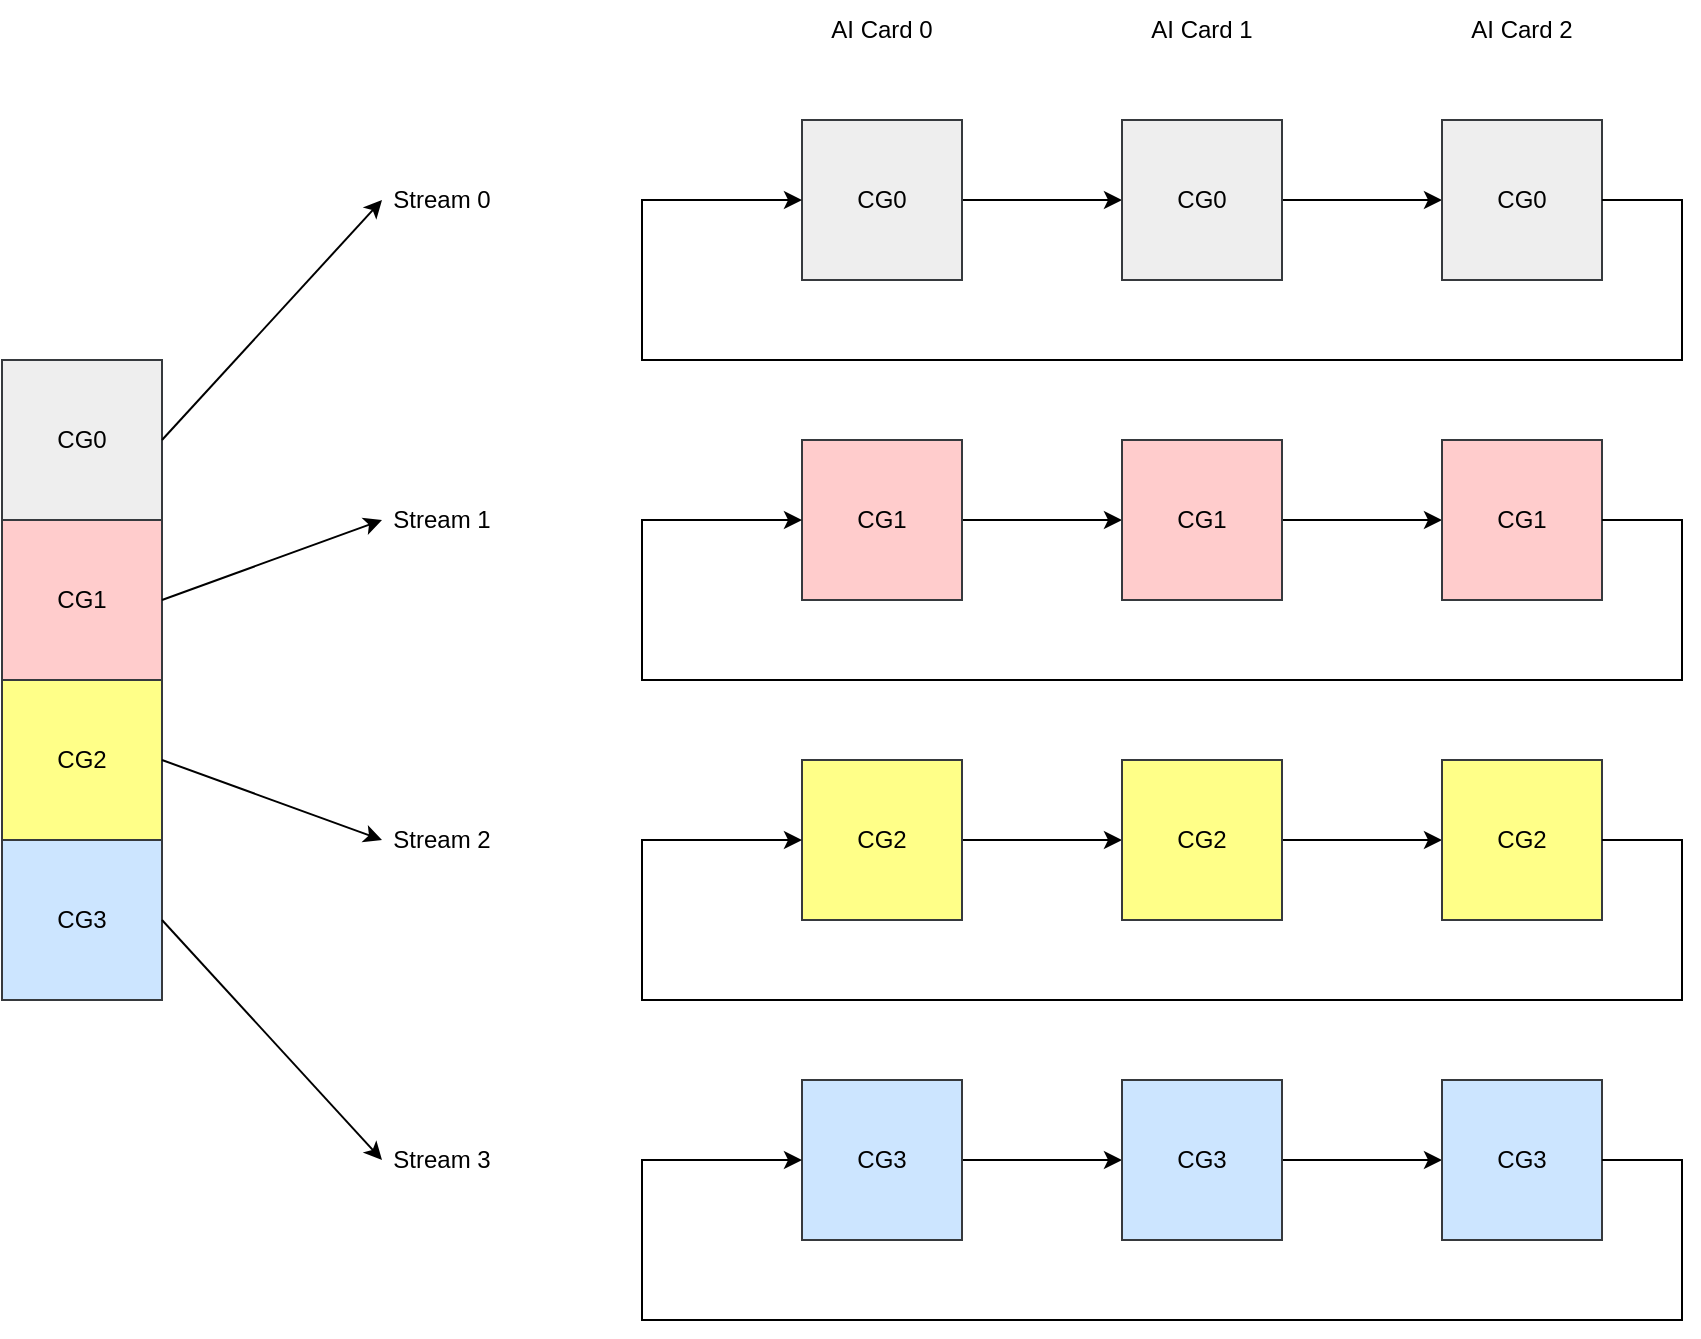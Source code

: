 <mxfile version="21.6.6" type="github">
  <diagram name="Page-1" id="5TNiRGgBlb-OC2oe8q7_">
    <mxGraphModel dx="1716" dy="567" grid="1" gridSize="10" guides="1" tooltips="1" connect="1" arrows="1" fold="1" page="1" pageScale="1" pageWidth="850" pageHeight="1100" math="0" shadow="0">
      <root>
        <mxCell id="0" />
        <mxCell id="1" parent="0" />
        <mxCell id="bkJ1D_NAtOHvWKbAgeD5-25" value="" style="edgeStyle=orthogonalEdgeStyle;rounded=0;orthogonalLoop=1;jettySize=auto;html=1;" parent="1" source="bkJ1D_NAtOHvWKbAgeD5-1" target="bkJ1D_NAtOHvWKbAgeD5-21" edge="1">
          <mxGeometry relative="1" as="geometry" />
        </mxCell>
        <mxCell id="bkJ1D_NAtOHvWKbAgeD5-1" value="CG0" style="rounded=0;whiteSpace=wrap;html=1;fillColor=#eeeeee;strokeColor=#36393d;" parent="1" vertex="1">
          <mxGeometry x="240" y="80" width="80" height="80" as="geometry" />
        </mxCell>
        <mxCell id="bkJ1D_NAtOHvWKbAgeD5-28" value="" style="edgeStyle=orthogonalEdgeStyle;rounded=0;orthogonalLoop=1;jettySize=auto;html=1;" parent="1" source="bkJ1D_NAtOHvWKbAgeD5-2" target="bkJ1D_NAtOHvWKbAgeD5-22" edge="1">
          <mxGeometry relative="1" as="geometry" />
        </mxCell>
        <mxCell id="bkJ1D_NAtOHvWKbAgeD5-2" value="CG3" style="rounded=0;whiteSpace=wrap;html=1;fillColor=#cce5ff;strokeColor=#36393d;" parent="1" vertex="1">
          <mxGeometry x="240" y="560" width="80" height="80" as="geometry" />
        </mxCell>
        <mxCell id="bkJ1D_NAtOHvWKbAgeD5-26" value="" style="edgeStyle=orthogonalEdgeStyle;rounded=0;orthogonalLoop=1;jettySize=auto;html=1;" parent="1" source="bkJ1D_NAtOHvWKbAgeD5-3" target="bkJ1D_NAtOHvWKbAgeD5-23" edge="1">
          <mxGeometry relative="1" as="geometry" />
        </mxCell>
        <mxCell id="bkJ1D_NAtOHvWKbAgeD5-3" value="CG1" style="rounded=0;whiteSpace=wrap;html=1;fillColor=#ffcccc;strokeColor=#36393d;" parent="1" vertex="1">
          <mxGeometry x="240" y="240" width="80" height="80" as="geometry" />
        </mxCell>
        <mxCell id="bkJ1D_NAtOHvWKbAgeD5-27" value="" style="edgeStyle=orthogonalEdgeStyle;rounded=0;orthogonalLoop=1;jettySize=auto;html=1;" parent="1" source="bkJ1D_NAtOHvWKbAgeD5-4" target="bkJ1D_NAtOHvWKbAgeD5-24" edge="1">
          <mxGeometry relative="1" as="geometry" />
        </mxCell>
        <mxCell id="bkJ1D_NAtOHvWKbAgeD5-4" value="CG2" style="rounded=0;whiteSpace=wrap;html=1;fillColor=#ffff88;strokeColor=#36393d;" parent="1" vertex="1">
          <mxGeometry x="240" y="400" width="80" height="80" as="geometry" />
        </mxCell>
        <mxCell id="rwI_FPXTkHDygoeM8ZNj-5" value="" style="edgeStyle=orthogonalEdgeStyle;rounded=0;orthogonalLoop=1;jettySize=auto;html=1;" edge="1" parent="1" source="bkJ1D_NAtOHvWKbAgeD5-21" target="rwI_FPXTkHDygoeM8ZNj-1">
          <mxGeometry relative="1" as="geometry" />
        </mxCell>
        <mxCell id="bkJ1D_NAtOHvWKbAgeD5-21" value="CG0" style="rounded=0;whiteSpace=wrap;html=1;fillColor=#eeeeee;strokeColor=#36393d;" parent="1" vertex="1">
          <mxGeometry x="400" y="80" width="80" height="80" as="geometry" />
        </mxCell>
        <mxCell id="rwI_FPXTkHDygoeM8ZNj-8" value="" style="edgeStyle=orthogonalEdgeStyle;rounded=0;orthogonalLoop=1;jettySize=auto;html=1;" edge="1" parent="1" source="bkJ1D_NAtOHvWKbAgeD5-22" target="rwI_FPXTkHDygoeM8ZNj-2">
          <mxGeometry relative="1" as="geometry" />
        </mxCell>
        <mxCell id="bkJ1D_NAtOHvWKbAgeD5-22" value="CG3" style="rounded=0;whiteSpace=wrap;html=1;fillColor=#cce5ff;strokeColor=#36393d;" parent="1" vertex="1">
          <mxGeometry x="400" y="560" width="80" height="80" as="geometry" />
        </mxCell>
        <mxCell id="rwI_FPXTkHDygoeM8ZNj-6" value="" style="edgeStyle=orthogonalEdgeStyle;rounded=0;orthogonalLoop=1;jettySize=auto;html=1;" edge="1" parent="1" source="bkJ1D_NAtOHvWKbAgeD5-23" target="rwI_FPXTkHDygoeM8ZNj-3">
          <mxGeometry relative="1" as="geometry" />
        </mxCell>
        <mxCell id="bkJ1D_NAtOHvWKbAgeD5-23" value="CG1" style="rounded=0;whiteSpace=wrap;html=1;fillColor=#ffcccc;strokeColor=#36393d;" parent="1" vertex="1">
          <mxGeometry x="400" y="240" width="80" height="80" as="geometry" />
        </mxCell>
        <mxCell id="rwI_FPXTkHDygoeM8ZNj-7" value="" style="edgeStyle=orthogonalEdgeStyle;rounded=0;orthogonalLoop=1;jettySize=auto;html=1;" edge="1" parent="1" source="bkJ1D_NAtOHvWKbAgeD5-24" target="rwI_FPXTkHDygoeM8ZNj-4">
          <mxGeometry relative="1" as="geometry" />
        </mxCell>
        <mxCell id="bkJ1D_NAtOHvWKbAgeD5-24" value="CG2" style="rounded=0;whiteSpace=wrap;html=1;fillColor=#ffff88;strokeColor=#36393d;" parent="1" vertex="1">
          <mxGeometry x="400" y="400" width="80" height="80" as="geometry" />
        </mxCell>
        <mxCell id="rwI_FPXTkHDygoeM8ZNj-1" value="CG0" style="rounded=0;whiteSpace=wrap;html=1;fillColor=#eeeeee;strokeColor=#36393d;" vertex="1" parent="1">
          <mxGeometry x="560" y="80" width="80" height="80" as="geometry" />
        </mxCell>
        <mxCell id="rwI_FPXTkHDygoeM8ZNj-2" value="CG3" style="rounded=0;whiteSpace=wrap;html=1;fillColor=#cce5ff;strokeColor=#36393d;" vertex="1" parent="1">
          <mxGeometry x="560" y="560" width="80" height="80" as="geometry" />
        </mxCell>
        <mxCell id="rwI_FPXTkHDygoeM8ZNj-3" value="CG1" style="rounded=0;whiteSpace=wrap;html=1;fillColor=#ffcccc;strokeColor=#36393d;" vertex="1" parent="1">
          <mxGeometry x="560" y="240" width="80" height="80" as="geometry" />
        </mxCell>
        <mxCell id="rwI_FPXTkHDygoeM8ZNj-4" value="CG2" style="rounded=0;whiteSpace=wrap;html=1;fillColor=#ffff88;strokeColor=#36393d;" vertex="1" parent="1">
          <mxGeometry x="560" y="400" width="80" height="80" as="geometry" />
        </mxCell>
        <mxCell id="rwI_FPXTkHDygoeM8ZNj-9" value="Stream 0" style="text;html=1;strokeColor=none;fillColor=none;align=center;verticalAlign=middle;whiteSpace=wrap;rounded=0;" vertex="1" parent="1">
          <mxGeometry x="30" y="105" width="60" height="30" as="geometry" />
        </mxCell>
        <mxCell id="rwI_FPXTkHDygoeM8ZNj-10" value="Stream 1" style="text;html=1;strokeColor=none;fillColor=none;align=center;verticalAlign=middle;whiteSpace=wrap;rounded=0;" vertex="1" parent="1">
          <mxGeometry x="30" y="265" width="60" height="30" as="geometry" />
        </mxCell>
        <mxCell id="rwI_FPXTkHDygoeM8ZNj-11" value="Stream 2" style="text;html=1;strokeColor=none;fillColor=none;align=center;verticalAlign=middle;whiteSpace=wrap;rounded=0;" vertex="1" parent="1">
          <mxGeometry x="30" y="425" width="60" height="30" as="geometry" />
        </mxCell>
        <mxCell id="rwI_FPXTkHDygoeM8ZNj-12" value="Stream 3" style="text;html=1;strokeColor=none;fillColor=none;align=center;verticalAlign=middle;whiteSpace=wrap;rounded=0;" vertex="1" parent="1">
          <mxGeometry x="30" y="585" width="60" height="30" as="geometry" />
        </mxCell>
        <mxCell id="rwI_FPXTkHDygoeM8ZNj-13" value="AI Card 0" style="text;html=1;strokeColor=none;fillColor=none;align=center;verticalAlign=middle;whiteSpace=wrap;rounded=0;" vertex="1" parent="1">
          <mxGeometry x="250" y="20" width="60" height="30" as="geometry" />
        </mxCell>
        <mxCell id="rwI_FPXTkHDygoeM8ZNj-14" value="AI Card 1" style="text;html=1;strokeColor=none;fillColor=none;align=center;verticalAlign=middle;whiteSpace=wrap;rounded=0;" vertex="1" parent="1">
          <mxGeometry x="410" y="20" width="60" height="30" as="geometry" />
        </mxCell>
        <mxCell id="rwI_FPXTkHDygoeM8ZNj-15" value="AI Card 2" style="text;html=1;strokeColor=none;fillColor=none;align=center;verticalAlign=middle;whiteSpace=wrap;rounded=0;" vertex="1" parent="1">
          <mxGeometry x="570" y="20" width="60" height="30" as="geometry" />
        </mxCell>
        <mxCell id="rwI_FPXTkHDygoeM8ZNj-16" value="" style="endArrow=classic;html=1;rounded=0;exitX=1;exitY=0.5;exitDx=0;exitDy=0;entryX=0;entryY=0.5;entryDx=0;entryDy=0;" edge="1" parent="1" source="rwI_FPXTkHDygoeM8ZNj-1" target="bkJ1D_NAtOHvWKbAgeD5-1">
          <mxGeometry width="50" height="50" relative="1" as="geometry">
            <mxPoint x="310" y="220" as="sourcePoint" />
            <mxPoint x="200" y="200" as="targetPoint" />
            <Array as="points">
              <mxPoint x="680" y="120" />
              <mxPoint x="680" y="200" />
              <mxPoint x="160" y="200" />
              <mxPoint x="160" y="120" />
            </Array>
          </mxGeometry>
        </mxCell>
        <mxCell id="rwI_FPXTkHDygoeM8ZNj-17" value="" style="endArrow=classic;html=1;rounded=0;exitX=1;exitY=0.5;exitDx=0;exitDy=0;entryX=0;entryY=0.5;entryDx=0;entryDy=0;" edge="1" parent="1">
          <mxGeometry width="50" height="50" relative="1" as="geometry">
            <mxPoint x="640" y="280" as="sourcePoint" />
            <mxPoint x="240" y="280" as="targetPoint" />
            <Array as="points">
              <mxPoint x="680" y="280" />
              <mxPoint x="680" y="360" />
              <mxPoint x="160" y="360" />
              <mxPoint x="160" y="280" />
            </Array>
          </mxGeometry>
        </mxCell>
        <mxCell id="rwI_FPXTkHDygoeM8ZNj-18" value="" style="endArrow=classic;html=1;rounded=0;exitX=1;exitY=0.5;exitDx=0;exitDy=0;entryX=0;entryY=0.5;entryDx=0;entryDy=0;" edge="1" parent="1">
          <mxGeometry width="50" height="50" relative="1" as="geometry">
            <mxPoint x="640" y="440" as="sourcePoint" />
            <mxPoint x="240" y="440" as="targetPoint" />
            <Array as="points">
              <mxPoint x="680" y="440" />
              <mxPoint x="680" y="520" />
              <mxPoint x="160" y="520" />
              <mxPoint x="160" y="440" />
            </Array>
          </mxGeometry>
        </mxCell>
        <mxCell id="rwI_FPXTkHDygoeM8ZNj-19" value="" style="endArrow=classic;html=1;rounded=0;exitX=1;exitY=0.5;exitDx=0;exitDy=0;entryX=0;entryY=0.5;entryDx=0;entryDy=0;" edge="1" parent="1">
          <mxGeometry width="50" height="50" relative="1" as="geometry">
            <mxPoint x="640" y="600" as="sourcePoint" />
            <mxPoint x="240" y="600" as="targetPoint" />
            <Array as="points">
              <mxPoint x="680" y="600" />
              <mxPoint x="680" y="680" />
              <mxPoint x="160" y="680" />
              <mxPoint x="160" y="600" />
            </Array>
          </mxGeometry>
        </mxCell>
        <mxCell id="rwI_FPXTkHDygoeM8ZNj-21" value="" style="rounded=0;whiteSpace=wrap;html=1;" vertex="1" parent="1">
          <mxGeometry x="-160" y="200" width="80" height="320" as="geometry" />
        </mxCell>
        <mxCell id="rwI_FPXTkHDygoeM8ZNj-22" value="CG0" style="rounded=0;whiteSpace=wrap;html=1;fillColor=#eeeeee;strokeColor=#36393d;" vertex="1" parent="1">
          <mxGeometry x="-160" y="200" width="80" height="80" as="geometry" />
        </mxCell>
        <mxCell id="rwI_FPXTkHDygoeM8ZNj-24" value="CG1" style="rounded=0;whiteSpace=wrap;html=1;fillColor=#ffcccc;strokeColor=#36393d;" vertex="1" parent="1">
          <mxGeometry x="-160" y="280" width="80" height="80" as="geometry" />
        </mxCell>
        <mxCell id="rwI_FPXTkHDygoeM8ZNj-25" value="CG2" style="rounded=0;whiteSpace=wrap;html=1;fillColor=#ffff88;strokeColor=#36393d;" vertex="1" parent="1">
          <mxGeometry x="-160" y="360" width="80" height="80" as="geometry" />
        </mxCell>
        <mxCell id="rwI_FPXTkHDygoeM8ZNj-26" value="CG3" style="rounded=0;whiteSpace=wrap;html=1;fillColor=#cce5ff;strokeColor=#36393d;" vertex="1" parent="1">
          <mxGeometry x="-160" y="440" width="80" height="80" as="geometry" />
        </mxCell>
        <mxCell id="rwI_FPXTkHDygoeM8ZNj-27" value="" style="endArrow=classic;html=1;rounded=0;entryX=0;entryY=0.5;entryDx=0;entryDy=0;exitX=1;exitY=0.5;exitDx=0;exitDy=0;" edge="1" parent="1" source="rwI_FPXTkHDygoeM8ZNj-22" target="rwI_FPXTkHDygoeM8ZNj-9">
          <mxGeometry width="50" height="50" relative="1" as="geometry">
            <mxPoint x="60" y="400" as="sourcePoint" />
            <mxPoint x="110" y="350" as="targetPoint" />
          </mxGeometry>
        </mxCell>
        <mxCell id="rwI_FPXTkHDygoeM8ZNj-28" value="" style="endArrow=classic;html=1;rounded=0;entryX=0;entryY=0.5;entryDx=0;entryDy=0;exitX=1;exitY=0.5;exitDx=0;exitDy=0;" edge="1" parent="1" source="rwI_FPXTkHDygoeM8ZNj-24" target="rwI_FPXTkHDygoeM8ZNj-10">
          <mxGeometry width="50" height="50" relative="1" as="geometry">
            <mxPoint x="-70" y="290" as="sourcePoint" />
            <mxPoint x="40" y="130" as="targetPoint" />
          </mxGeometry>
        </mxCell>
        <mxCell id="rwI_FPXTkHDygoeM8ZNj-29" value="" style="endArrow=classic;html=1;rounded=0;entryX=0;entryY=0.5;entryDx=0;entryDy=0;exitX=1;exitY=0.5;exitDx=0;exitDy=0;" edge="1" parent="1" source="rwI_FPXTkHDygoeM8ZNj-25" target="rwI_FPXTkHDygoeM8ZNj-11">
          <mxGeometry width="50" height="50" relative="1" as="geometry">
            <mxPoint x="-70" y="370" as="sourcePoint" />
            <mxPoint x="40" y="290" as="targetPoint" />
          </mxGeometry>
        </mxCell>
        <mxCell id="rwI_FPXTkHDygoeM8ZNj-30" value="" style="endArrow=classic;html=1;rounded=0;entryX=0;entryY=0.5;entryDx=0;entryDy=0;exitX=1;exitY=0.5;exitDx=0;exitDy=0;" edge="1" parent="1" source="rwI_FPXTkHDygoeM8ZNj-26" target="rwI_FPXTkHDygoeM8ZNj-12">
          <mxGeometry width="50" height="50" relative="1" as="geometry">
            <mxPoint x="-70" y="450" as="sourcePoint" />
            <mxPoint x="40" y="450" as="targetPoint" />
          </mxGeometry>
        </mxCell>
      </root>
    </mxGraphModel>
  </diagram>
</mxfile>
